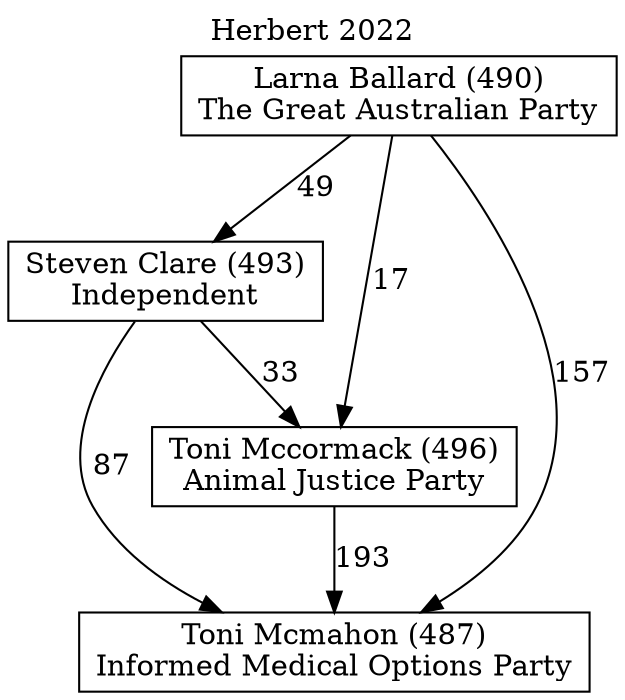 // House preference flow
digraph "Toni Mcmahon (487)_Herbert_2022" {
	graph [label="Herbert 2022" labelloc=t mclimit=10]
	node [shape=box]
	"Steven Clare (493)" [label="Steven Clare (493)
Independent"]
	"Toni Mccormack (496)" [label="Toni Mccormack (496)
Animal Justice Party"]
	"Toni Mcmahon (487)" [label="Toni Mcmahon (487)
Informed Medical Options Party"]
	"Larna Ballard (490)" [label="Larna Ballard (490)
The Great Australian Party"]
	"Toni Mccormack (496)" -> "Toni Mcmahon (487)" [label=193]
	"Steven Clare (493)" -> "Toni Mcmahon (487)" [label=87]
	"Larna Ballard (490)" -> "Toni Mcmahon (487)" [label=157]
	"Larna Ballard (490)" -> "Toni Mccormack (496)" [label=17]
	"Steven Clare (493)" -> "Toni Mccormack (496)" [label=33]
	"Larna Ballard (490)" -> "Steven Clare (493)" [label=49]
}
